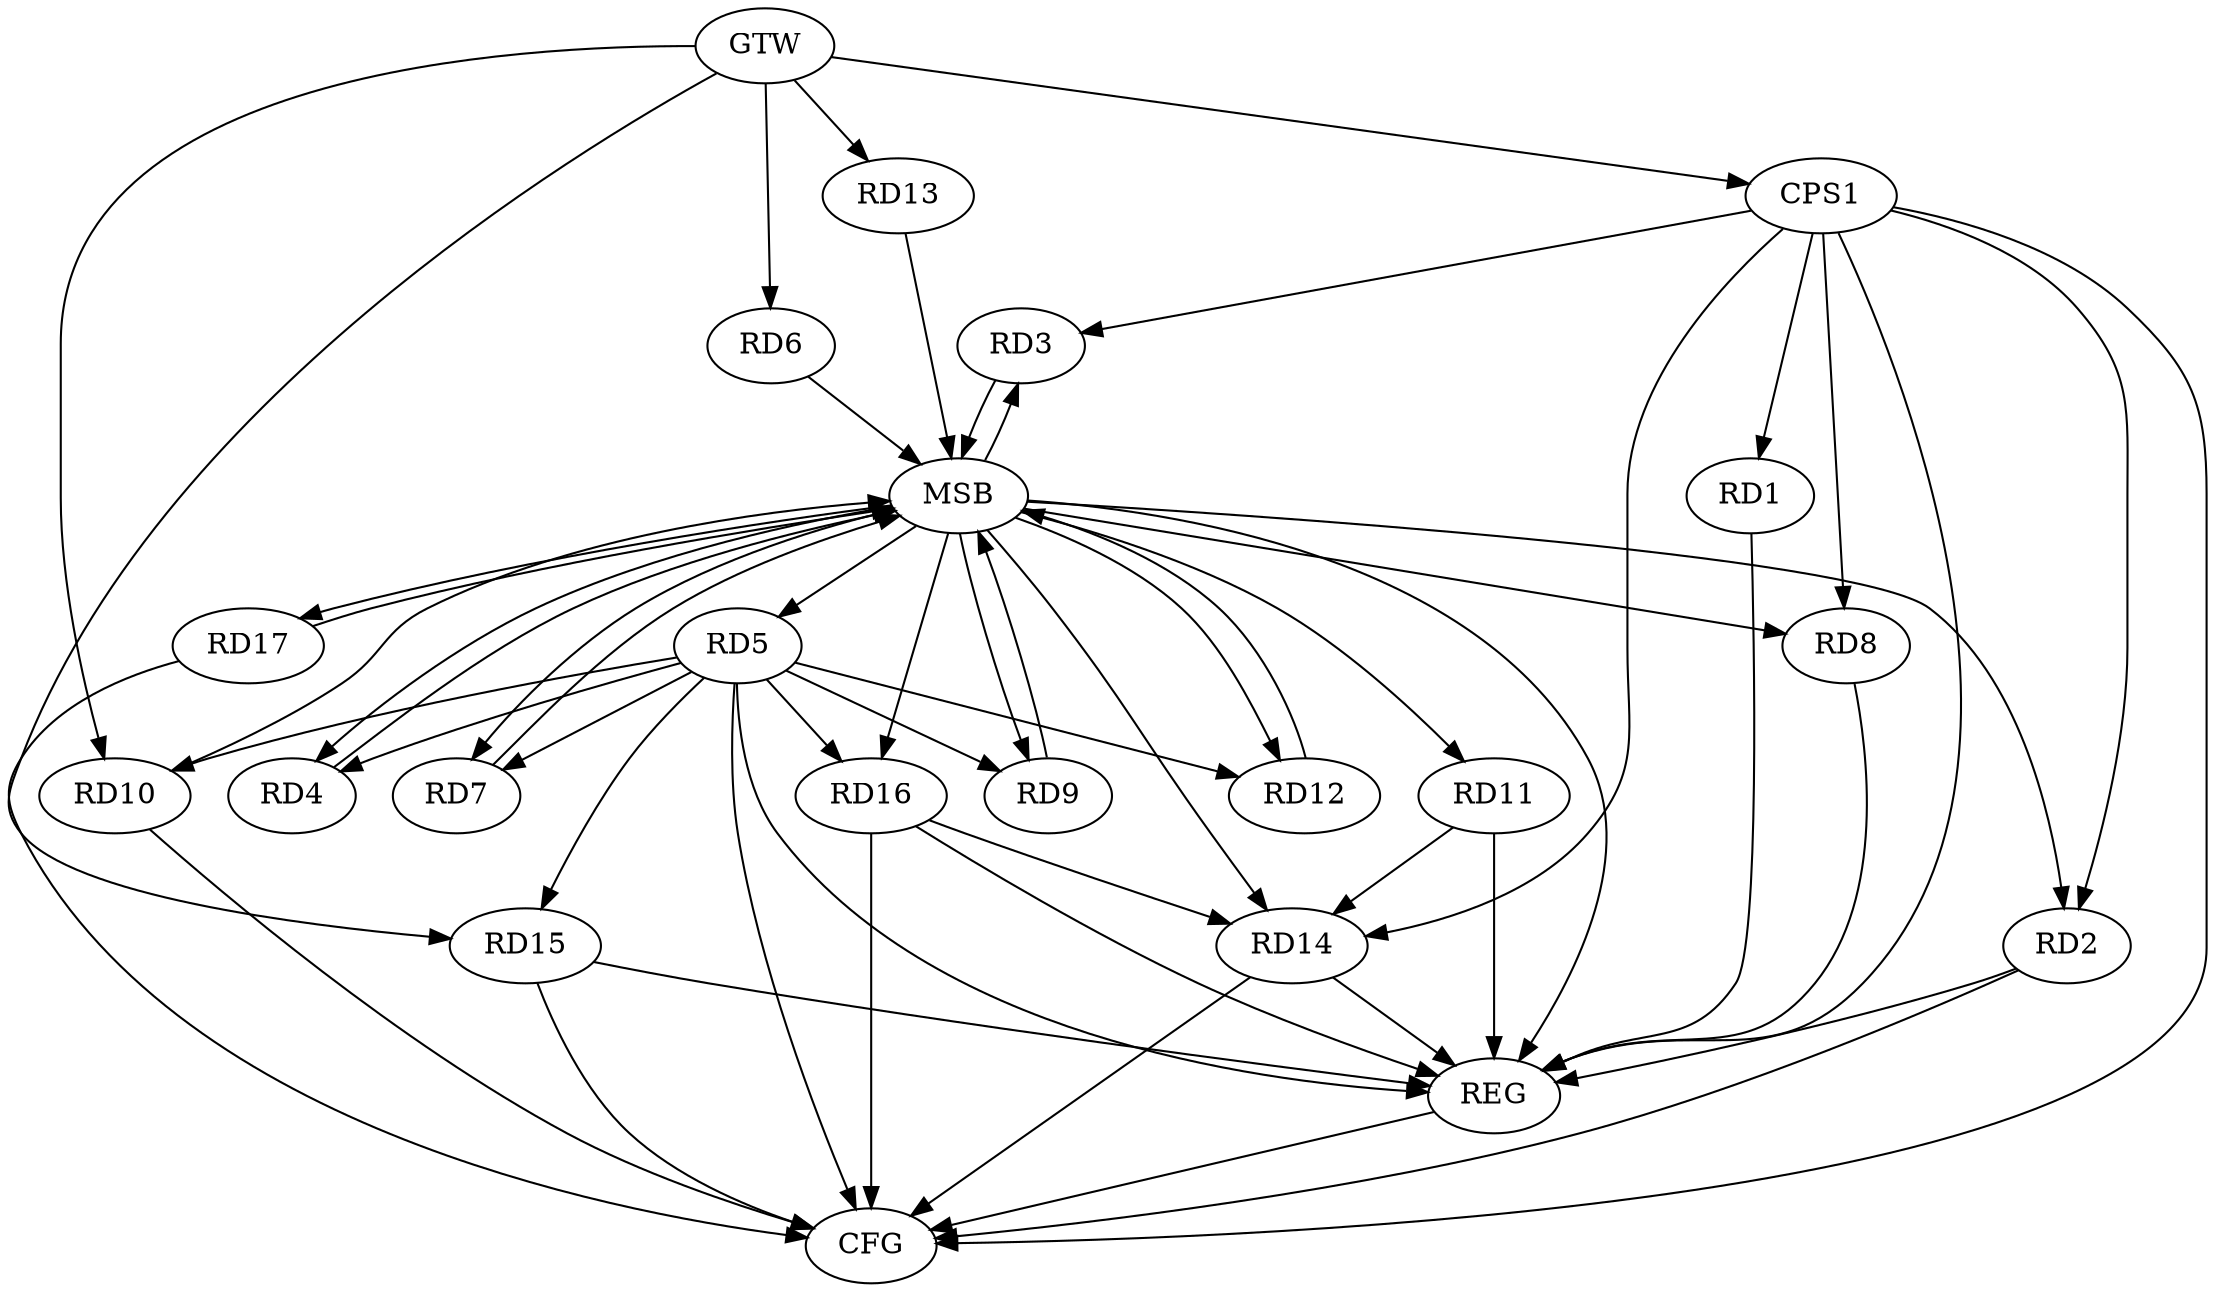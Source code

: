 strict digraph G {
  RD1 [ label="RD1" ];
  RD2 [ label="RD2" ];
  RD3 [ label="RD3" ];
  RD4 [ label="RD4" ];
  RD5 [ label="RD5" ];
  RD6 [ label="RD6" ];
  RD7 [ label="RD7" ];
  RD8 [ label="RD8" ];
  RD9 [ label="RD9" ];
  RD10 [ label="RD10" ];
  RD11 [ label="RD11" ];
  RD12 [ label="RD12" ];
  RD13 [ label="RD13" ];
  RD14 [ label="RD14" ];
  RD15 [ label="RD15" ];
  RD16 [ label="RD16" ];
  RD17 [ label="RD17" ];
  CPS1 [ label="CPS1" ];
  GTW [ label="GTW" ];
  REG [ label="REG" ];
  MSB [ label="MSB" ];
  CFG [ label="CFG" ];
  RD5 -> RD12;
  RD5 -> RD16;
  RD11 -> RD14;
  RD16 -> RD14;
  CPS1 -> RD1;
  CPS1 -> RD2;
  CPS1 -> RD3;
  CPS1 -> RD8;
  CPS1 -> RD14;
  GTW -> RD6;
  GTW -> RD10;
  GTW -> RD13;
  GTW -> RD15;
  GTW -> CPS1;
  RD1 -> REG;
  RD2 -> REG;
  RD5 -> REG;
  RD8 -> REG;
  RD11 -> REG;
  RD14 -> REG;
  RD15 -> REG;
  RD16 -> REG;
  CPS1 -> REG;
  RD3 -> MSB;
  MSB -> REG;
  RD4 -> MSB;
  MSB -> RD12;
  RD6 -> MSB;
  MSB -> RD2;
  RD7 -> MSB;
  MSB -> RD8;
  MSB -> RD16;
  RD9 -> MSB;
  MSB -> RD5;
  MSB -> RD7;
  MSB -> RD11;
  RD10 -> MSB;
  RD12 -> MSB;
  MSB -> RD3;
  MSB -> RD4;
  MSB -> RD9;
  RD13 -> MSB;
  MSB -> RD17;
  RD17 -> MSB;
  MSB -> RD14;
  RD15 -> CFG;
  RD2 -> CFG;
  RD14 -> CFG;
  RD17 -> CFG;
  RD16 -> CFG;
  RD10 -> CFG;
  CPS1 -> CFG;
  REG -> CFG;
  RD5 -> CFG;
  RD5 -> RD9;
  RD5 -> RD15;
  RD5 -> RD7;
  RD5 -> RD4;
  RD5 -> RD10;
}
